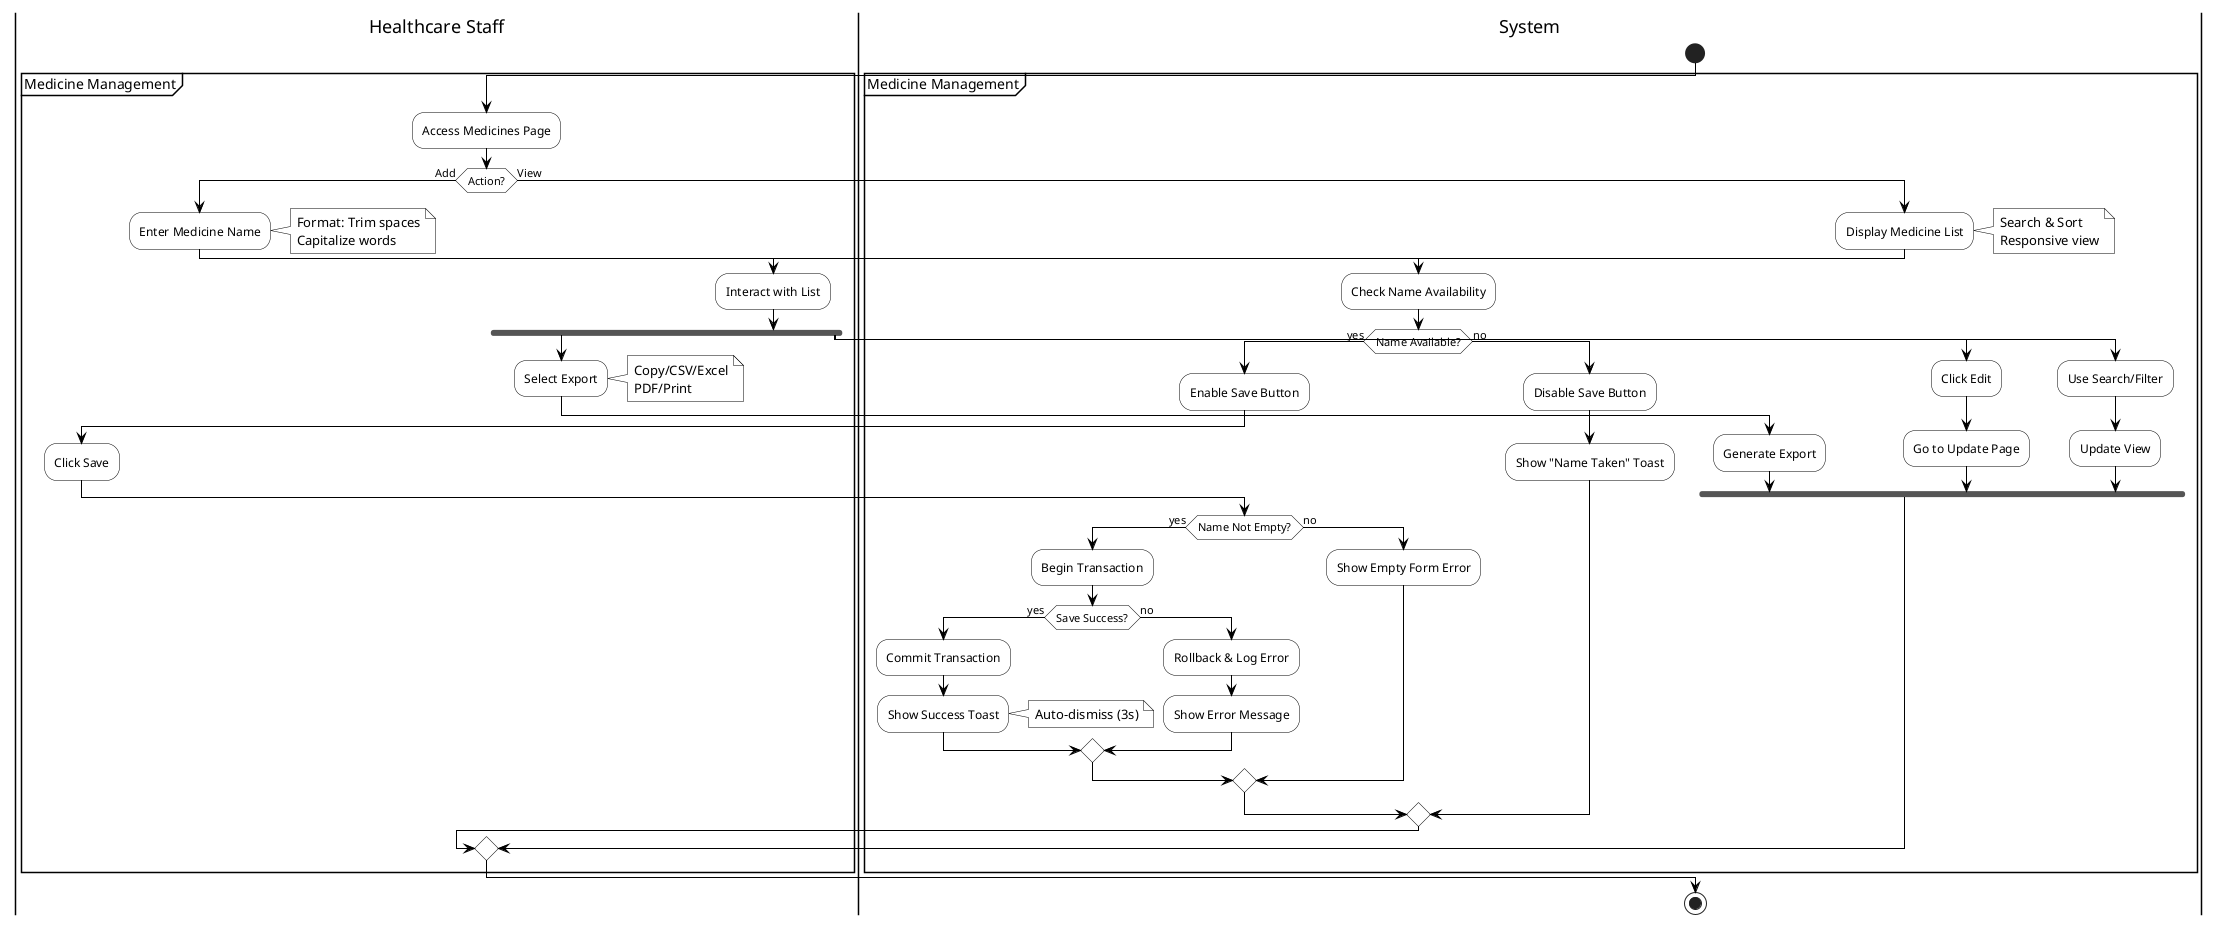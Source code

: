 @startuml Medicine Management Activity
skinparam monochrome true
skinparam shadowing false
skinparam ActivityBackgroundColor white
skinparam ActivityBorderColor black
skinparam ArrowColor black
skinparam NoteBackgroundColor white
skinparam NoteBorderColor black

|Healthcare Staff|
|System|

start

partition "Medicine Management" {
  |Healthcare Staff|
  :Access Medicines Page;
  
  if (Action?) then (Add)
    :Enter Medicine Name;
    note right: Format: Trim spaces\nCapitalize words
    
    |System|
    :Check Name Availability;
    
    if (Name Available?) then (yes)
      :Enable Save Button;
      |Healthcare Staff|
      :Click Save;
      
      |System|
      if (Name Not Empty?) then (yes)
        :Begin Transaction;
        if (Save Success?) then (yes)
          :Commit Transaction;
          :Show Success Toast;
          note right: Auto-dismiss (3s)
        else (no)
          :Rollback & Log Error;
          :Show Error Message;
        endif
      else (no)
        :Show Empty Form Error;
      endif
    else (no)
      :Disable Save Button;
      :Show "Name Taken" Toast;
    endif
    
  else (View)
    |System|
    :Display Medicine List;
    note right: Search & Sort\nResponsive view
    
    |Healthcare Staff|
    :Interact with List;
    
    fork
      :Select Export;
      note right: Copy/CSV/Excel\nPDF/Print
      |System|
      :Generate Export;
    fork again
      :Click Edit;
      |System|
      :Go to Update Page;
    fork again
      :Use Search/Filter;
      |System|
      :Update View;
    end fork
  endif
}

stop
@enduml 